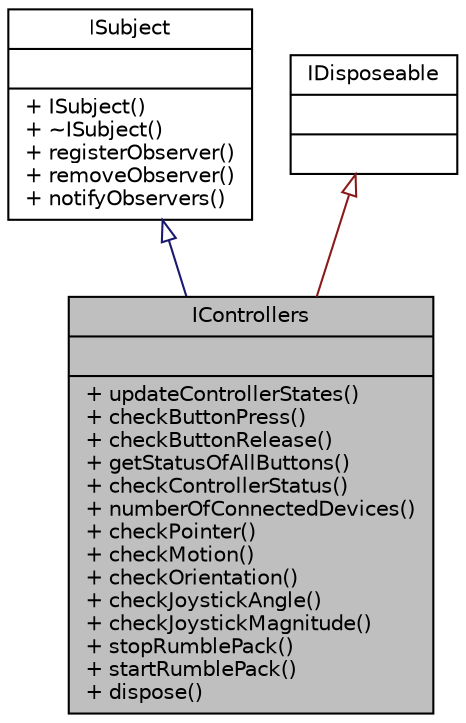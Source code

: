 digraph "IControllers"
{
 // LATEX_PDF_SIZE
  edge [fontname="Helvetica",fontsize="10",labelfontname="Helvetica",labelfontsize="10"];
  node [fontname="Helvetica",fontsize="10",shape=record];
  Node1 [label="{IControllers\n||+ updateControllerStates()\l+ checkButtonPress()\l+ checkButtonRelease()\l+ getStatusOfAllButtons()\l+ checkControllerStatus()\l+ numberOfConnectedDevices()\l+ checkPointer()\l+ checkMotion()\l+ checkOrientation()\l+ checkJoystickAngle()\l+ checkJoystickMagnitude()\l+ stopRumblePack()\l+ startRumblePack()\l+ dispose()\l}",height=0.2,width=0.4,color="black", fillcolor="grey75", style="filled", fontcolor="black",tooltip=" "];
  Node2 -> Node1 [dir="back",color="midnightblue",fontsize="10",style="solid",arrowtail="onormal"];
  Node2 [label="{ISubject\n||+ ISubject()\l+ ~ISubject()\l+ registerObserver()\l+ removeObserver()\l+ notifyObservers()\l}",height=0.2,width=0.4,color="black", fillcolor="white", style="filled",URL="$class_i_subject.html",tooltip=" "];
  Node3 -> Node1 [dir="back",color="firebrick4",fontsize="10",style="solid",arrowtail="onormal"];
  Node3 [label="{IDisposeable\n||}",height=0.2,width=0.4,color="black", fillcolor="white", style="filled",URL="$class_i_disposeable.html",tooltip=" "];
}
